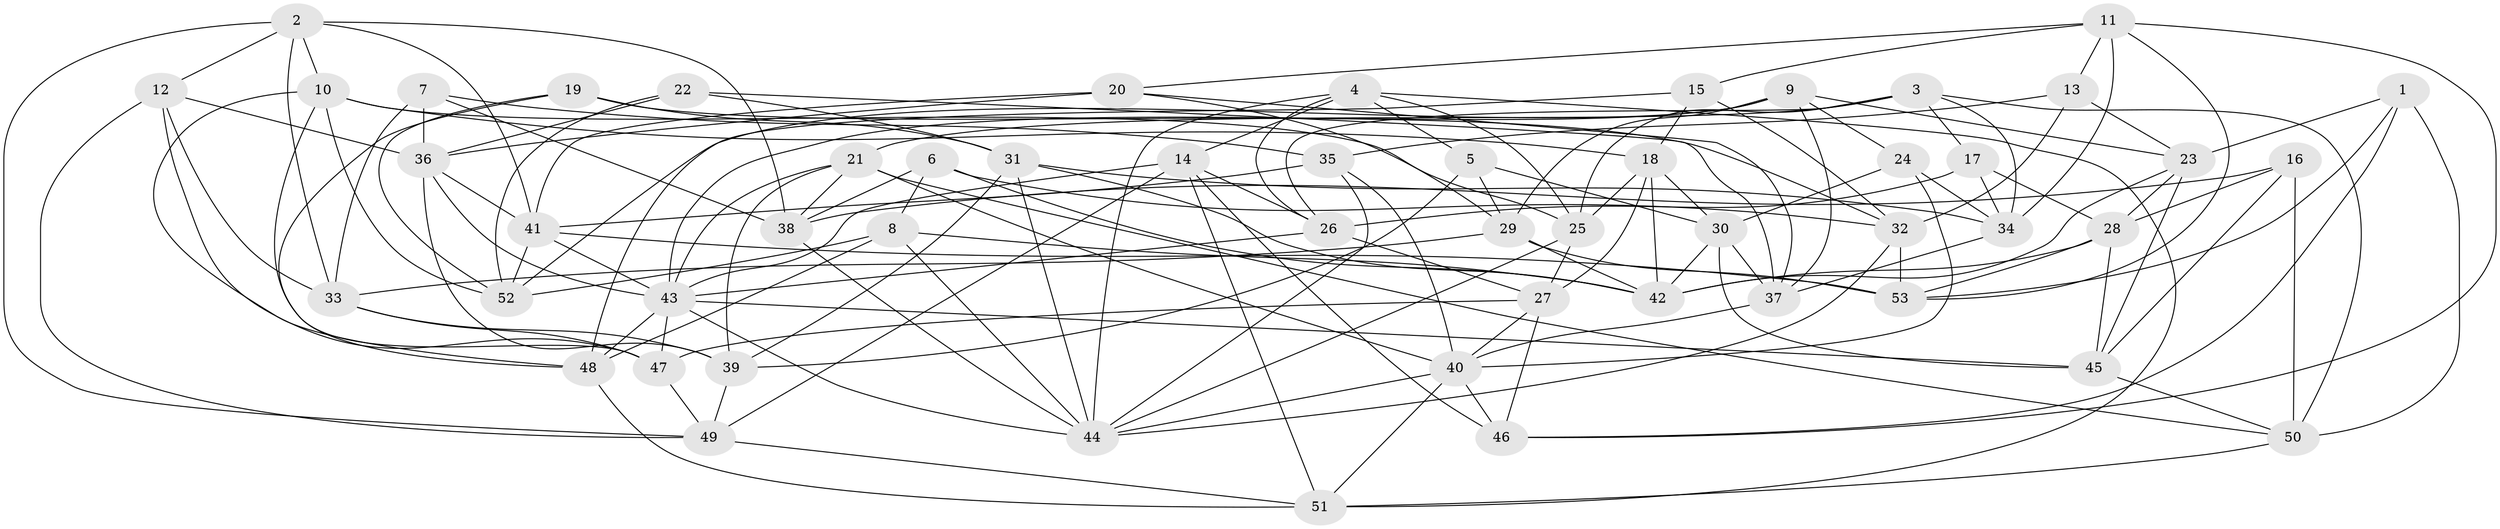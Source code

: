 // original degree distribution, {4: 1.0}
// Generated by graph-tools (version 1.1) at 2025/50/03/09/25 03:50:46]
// undirected, 53 vertices, 152 edges
graph export_dot {
graph [start="1"]
  node [color=gray90,style=filled];
  1;
  2;
  3;
  4;
  5;
  6;
  7;
  8;
  9;
  10;
  11;
  12;
  13;
  14;
  15;
  16;
  17;
  18;
  19;
  20;
  21;
  22;
  23;
  24;
  25;
  26;
  27;
  28;
  29;
  30;
  31;
  32;
  33;
  34;
  35;
  36;
  37;
  38;
  39;
  40;
  41;
  42;
  43;
  44;
  45;
  46;
  47;
  48;
  49;
  50;
  51;
  52;
  53;
  1 -- 23 [weight=1.0];
  1 -- 46 [weight=1.0];
  1 -- 50 [weight=1.0];
  1 -- 53 [weight=1.0];
  2 -- 10 [weight=1.0];
  2 -- 12 [weight=1.0];
  2 -- 33 [weight=1.0];
  2 -- 38 [weight=1.0];
  2 -- 41 [weight=1.0];
  2 -- 49 [weight=1.0];
  3 -- 17 [weight=1.0];
  3 -- 21 [weight=1.0];
  3 -- 25 [weight=1.0];
  3 -- 26 [weight=1.0];
  3 -- 34 [weight=1.0];
  3 -- 50 [weight=1.0];
  4 -- 5 [weight=1.0];
  4 -- 14 [weight=1.0];
  4 -- 25 [weight=1.0];
  4 -- 26 [weight=1.0];
  4 -- 44 [weight=1.0];
  4 -- 51 [weight=1.0];
  5 -- 29 [weight=1.0];
  5 -- 30 [weight=1.0];
  5 -- 39 [weight=1.0];
  6 -- 8 [weight=1.0];
  6 -- 32 [weight=1.0];
  6 -- 38 [weight=1.0];
  6 -- 42 [weight=1.0];
  7 -- 33 [weight=1.0];
  7 -- 35 [weight=1.0];
  7 -- 36 [weight=1.0];
  7 -- 38 [weight=1.0];
  8 -- 42 [weight=1.0];
  8 -- 44 [weight=2.0];
  8 -- 48 [weight=1.0];
  8 -- 52 [weight=1.0];
  9 -- 23 [weight=1.0];
  9 -- 24 [weight=1.0];
  9 -- 29 [weight=1.0];
  9 -- 37 [weight=1.0];
  9 -- 43 [weight=1.0];
  9 -- 52 [weight=1.0];
  10 -- 18 [weight=1.0];
  10 -- 25 [weight=1.0];
  10 -- 47 [weight=1.0];
  10 -- 48 [weight=1.0];
  10 -- 52 [weight=1.0];
  11 -- 13 [weight=1.0];
  11 -- 15 [weight=1.0];
  11 -- 20 [weight=1.0];
  11 -- 34 [weight=1.0];
  11 -- 46 [weight=1.0];
  11 -- 53 [weight=1.0];
  12 -- 33 [weight=1.0];
  12 -- 36 [weight=2.0];
  12 -- 47 [weight=1.0];
  12 -- 49 [weight=1.0];
  13 -- 23 [weight=1.0];
  13 -- 32 [weight=1.0];
  13 -- 35 [weight=1.0];
  14 -- 26 [weight=1.0];
  14 -- 43 [weight=1.0];
  14 -- 46 [weight=1.0];
  14 -- 49 [weight=1.0];
  14 -- 51 [weight=1.0];
  15 -- 18 [weight=1.0];
  15 -- 32 [weight=1.0];
  15 -- 48 [weight=1.0];
  16 -- 28 [weight=1.0];
  16 -- 38 [weight=1.0];
  16 -- 45 [weight=1.0];
  16 -- 50 [weight=1.0];
  17 -- 26 [weight=1.0];
  17 -- 28 [weight=1.0];
  17 -- 34 [weight=1.0];
  18 -- 25 [weight=1.0];
  18 -- 27 [weight=1.0];
  18 -- 30 [weight=1.0];
  18 -- 42 [weight=1.0];
  19 -- 31 [weight=1.0];
  19 -- 32 [weight=1.0];
  19 -- 48 [weight=1.0];
  19 -- 52 [weight=1.0];
  20 -- 29 [weight=1.0];
  20 -- 36 [weight=1.0];
  20 -- 37 [weight=1.0];
  20 -- 41 [weight=2.0];
  21 -- 38 [weight=1.0];
  21 -- 39 [weight=1.0];
  21 -- 40 [weight=1.0];
  21 -- 43 [weight=1.0];
  21 -- 50 [weight=1.0];
  22 -- 31 [weight=1.0];
  22 -- 36 [weight=1.0];
  22 -- 37 [weight=1.0];
  22 -- 52 [weight=1.0];
  23 -- 28 [weight=1.0];
  23 -- 42 [weight=1.0];
  23 -- 45 [weight=1.0];
  24 -- 30 [weight=1.0];
  24 -- 34 [weight=1.0];
  24 -- 40 [weight=1.0];
  25 -- 27 [weight=1.0];
  25 -- 44 [weight=1.0];
  26 -- 27 [weight=1.0];
  26 -- 43 [weight=1.0];
  27 -- 40 [weight=1.0];
  27 -- 46 [weight=1.0];
  27 -- 47 [weight=1.0];
  28 -- 42 [weight=1.0];
  28 -- 45 [weight=1.0];
  28 -- 53 [weight=1.0];
  29 -- 33 [weight=1.0];
  29 -- 42 [weight=1.0];
  29 -- 53 [weight=1.0];
  30 -- 37 [weight=1.0];
  30 -- 42 [weight=1.0];
  30 -- 45 [weight=1.0];
  31 -- 34 [weight=1.0];
  31 -- 39 [weight=1.0];
  31 -- 42 [weight=1.0];
  31 -- 44 [weight=1.0];
  32 -- 44 [weight=1.0];
  32 -- 53 [weight=1.0];
  33 -- 39 [weight=1.0];
  33 -- 47 [weight=1.0];
  34 -- 37 [weight=1.0];
  35 -- 40 [weight=2.0];
  35 -- 41 [weight=1.0];
  35 -- 44 [weight=1.0];
  36 -- 39 [weight=1.0];
  36 -- 41 [weight=1.0];
  36 -- 43 [weight=1.0];
  37 -- 40 [weight=1.0];
  38 -- 44 [weight=1.0];
  39 -- 49 [weight=1.0];
  40 -- 44 [weight=1.0];
  40 -- 46 [weight=2.0];
  40 -- 51 [weight=1.0];
  41 -- 43 [weight=1.0];
  41 -- 52 [weight=1.0];
  41 -- 53 [weight=1.0];
  43 -- 44 [weight=1.0];
  43 -- 45 [weight=1.0];
  43 -- 47 [weight=1.0];
  43 -- 48 [weight=1.0];
  45 -- 50 [weight=1.0];
  47 -- 49 [weight=1.0];
  48 -- 51 [weight=1.0];
  49 -- 51 [weight=1.0];
  50 -- 51 [weight=1.0];
}
